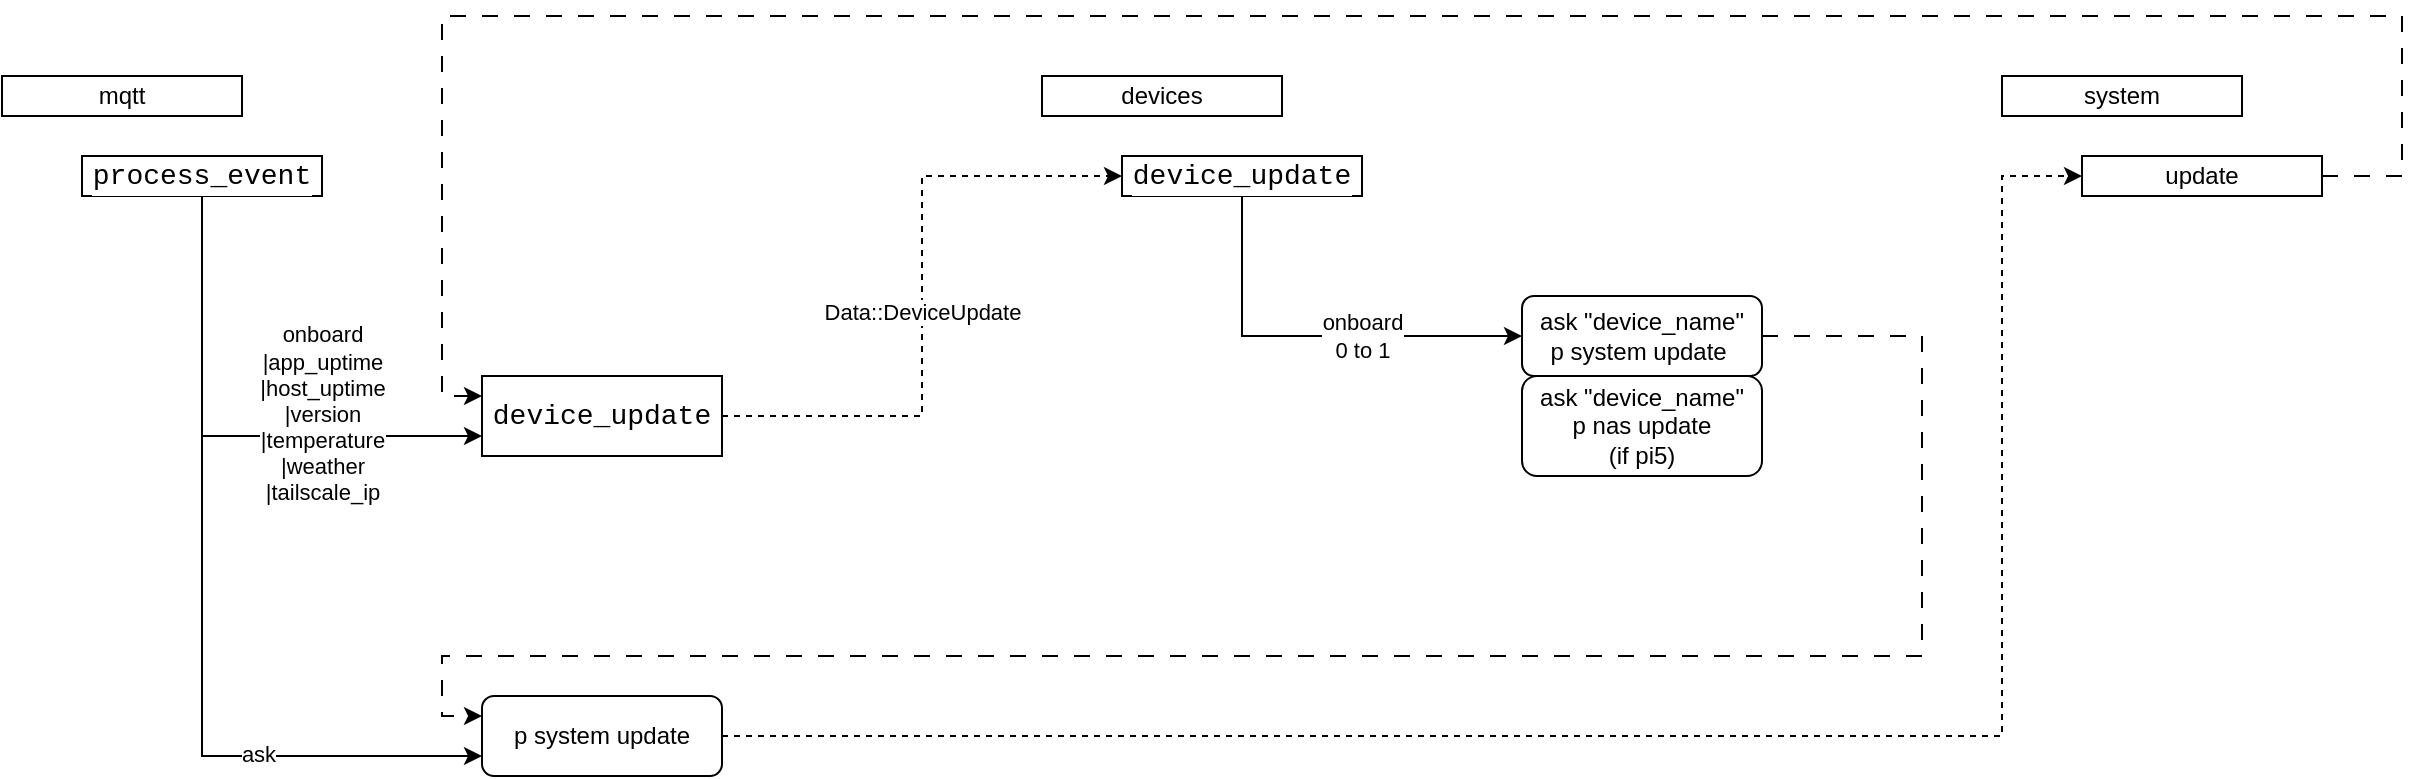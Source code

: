 <mxfile version="26.0.12">
  <diagram name="Page-1" id="WN7ggcJXkTwT63_s0bg3">
    <mxGraphModel dx="1564" dy="1040" grid="1" gridSize="10" guides="1" tooltips="1" connect="1" arrows="1" fold="1" page="1" pageScale="1" pageWidth="850" pageHeight="1100" math="0" shadow="0">
      <root>
        <mxCell id="0" />
        <mxCell id="1" parent="0" />
        <mxCell id="TkMFkF6Ef02vG6fguBbQ-1" value="mqtt" style="rounded=0;whiteSpace=wrap;html=1;" vertex="1" parent="1">
          <mxGeometry x="80" y="190" width="120" height="20" as="geometry" />
        </mxCell>
        <mxCell id="TkMFkF6Ef02vG6fguBbQ-5" style="edgeStyle=orthogonalEdgeStyle;rounded=0;orthogonalLoop=1;jettySize=auto;html=1;entryX=0;entryY=0.75;entryDx=0;entryDy=0;exitX=0.5;exitY=1;exitDx=0;exitDy=0;" edge="1" parent="1" source="TkMFkF6Ef02vG6fguBbQ-2" target="TkMFkF6Ef02vG6fguBbQ-4">
          <mxGeometry relative="1" as="geometry" />
        </mxCell>
        <mxCell id="TkMFkF6Ef02vG6fguBbQ-21" value="onboard&lt;div&gt;|app_uptime&lt;/div&gt;&lt;div&gt;|host_uptime&lt;div&gt;|version&lt;/div&gt;&lt;div&gt;|temperature&lt;/div&gt;&lt;div&gt;|weather&lt;div&gt;|tailscale_ip&lt;/div&gt;&lt;/div&gt;&lt;/div&gt;" style="edgeLabel;html=1;align=center;verticalAlign=middle;resizable=0;points=[];" vertex="1" connectable="0" parent="TkMFkF6Ef02vG6fguBbQ-5">
          <mxGeometry x="-0.175" y="1" relative="1" as="geometry">
            <mxPoint x="59" y="1" as="offset" />
          </mxGeometry>
        </mxCell>
        <mxCell id="TkMFkF6Ef02vG6fguBbQ-33" style="edgeStyle=orthogonalEdgeStyle;rounded=0;orthogonalLoop=1;jettySize=auto;html=1;entryX=0;entryY=0.75;entryDx=0;entryDy=0;exitX=0.5;exitY=1;exitDx=0;exitDy=0;" edge="1" parent="1" source="TkMFkF6Ef02vG6fguBbQ-2" target="TkMFkF6Ef02vG6fguBbQ-32">
          <mxGeometry relative="1" as="geometry" />
        </mxCell>
        <mxCell id="TkMFkF6Ef02vG6fguBbQ-34" value="ask" style="edgeLabel;html=1;align=center;verticalAlign=middle;resizable=0;points=[];" vertex="1" connectable="0" parent="TkMFkF6Ef02vG6fguBbQ-33">
          <mxGeometry x="0.464" y="1" relative="1" as="geometry">
            <mxPoint as="offset" />
          </mxGeometry>
        </mxCell>
        <mxCell id="TkMFkF6Ef02vG6fguBbQ-2" value="&lt;div style=&quot;background-color: rgb(255, 255, 255); font-family: &amp;quot;Fira Code&amp;quot;, Consolas, &amp;quot;Microsoft Yahei&amp;quot;, Consolas, &amp;quot;Courier New&amp;quot;, monospace; font-size: 14px; line-height: 19px; white-space: pre;&quot;&gt;process_event&lt;/div&gt;" style="rounded=0;whiteSpace=wrap;html=1;" vertex="1" parent="1">
          <mxGeometry x="120" y="230" width="120" height="20" as="geometry" />
        </mxCell>
        <mxCell id="TkMFkF6Ef02vG6fguBbQ-25" style="edgeStyle=orthogonalEdgeStyle;rounded=0;orthogonalLoop=1;jettySize=auto;html=1;entryX=0;entryY=0.5;entryDx=0;entryDy=0;dashed=1;" edge="1" parent="1" source="TkMFkF6Ef02vG6fguBbQ-4" target="TkMFkF6Ef02vG6fguBbQ-24">
          <mxGeometry relative="1" as="geometry" />
        </mxCell>
        <mxCell id="TkMFkF6Ef02vG6fguBbQ-26" value="Data::DeviceUpdate" style="edgeLabel;html=1;align=center;verticalAlign=middle;resizable=0;points=[];" vertex="1" connectable="0" parent="TkMFkF6Ef02vG6fguBbQ-25">
          <mxGeometry x="-0.051" relative="1" as="geometry">
            <mxPoint as="offset" />
          </mxGeometry>
        </mxCell>
        <mxCell id="TkMFkF6Ef02vG6fguBbQ-4" value="&lt;div style=&quot;background-color: rgb(255, 255, 255); font-family: &amp;quot;Fira Code&amp;quot;, Consolas, &amp;quot;Microsoft Yahei&amp;quot;, Consolas, &amp;quot;Courier New&amp;quot;, monospace; font-size: 14px; line-height: 19px; white-space: pre;&quot;&gt;&lt;div style=&quot;line-height: 19px;&quot;&gt;device_update&lt;/div&gt;&lt;/div&gt;" style="rounded=0;whiteSpace=wrap;html=1;" vertex="1" parent="1">
          <mxGeometry x="320" y="340" width="120" height="40" as="geometry" />
        </mxCell>
        <mxCell id="TkMFkF6Ef02vG6fguBbQ-23" value="devices" style="rounded=0;whiteSpace=wrap;html=1;" vertex="1" parent="1">
          <mxGeometry x="600" y="190" width="120" height="20" as="geometry" />
        </mxCell>
        <mxCell id="TkMFkF6Ef02vG6fguBbQ-29" style="edgeStyle=orthogonalEdgeStyle;rounded=0;orthogonalLoop=1;jettySize=auto;html=1;entryX=0;entryY=0.5;entryDx=0;entryDy=0;exitX=0.5;exitY=1;exitDx=0;exitDy=0;" edge="1" parent="1" source="TkMFkF6Ef02vG6fguBbQ-24" target="TkMFkF6Ef02vG6fguBbQ-28">
          <mxGeometry relative="1" as="geometry" />
        </mxCell>
        <mxCell id="TkMFkF6Ef02vG6fguBbQ-30" value="onboard&lt;div&gt;0 to 1&lt;/div&gt;" style="edgeLabel;html=1;align=center;verticalAlign=middle;resizable=0;points=[];" vertex="1" connectable="0" parent="TkMFkF6Ef02vG6fguBbQ-29">
          <mxGeometry x="0.015" y="-1" relative="1" as="geometry">
            <mxPoint x="23" y="-1" as="offset" />
          </mxGeometry>
        </mxCell>
        <mxCell id="TkMFkF6Ef02vG6fguBbQ-24" value="&lt;div style=&quot;background-color: rgb(255, 255, 255); font-family: &amp;quot;Fira Code&amp;quot;, Consolas, &amp;quot;Microsoft Yahei&amp;quot;, Consolas, &amp;quot;Courier New&amp;quot;, monospace; font-size: 14px; line-height: 19px; white-space: pre;&quot;&gt;&lt;div style=&quot;line-height: 19px;&quot;&gt;device_update&lt;/div&gt;&lt;/div&gt;" style="rounded=0;whiteSpace=wrap;html=1;" vertex="1" parent="1">
          <mxGeometry x="640" y="230" width="120" height="20" as="geometry" />
        </mxCell>
        <mxCell id="TkMFkF6Ef02vG6fguBbQ-28" value="ask &quot;device_name&quot;&lt;div&gt;p system update&amp;nbsp;&lt;/div&gt;" style="rounded=1;whiteSpace=wrap;html=1;" vertex="1" parent="1">
          <mxGeometry x="840" y="300" width="120" height="40" as="geometry" />
        </mxCell>
        <mxCell id="TkMFkF6Ef02vG6fguBbQ-39" style="edgeStyle=orthogonalEdgeStyle;rounded=0;orthogonalLoop=1;jettySize=auto;html=1;entryX=0;entryY=0.5;entryDx=0;entryDy=0;dashed=1;exitX=1;exitY=0.5;exitDx=0;exitDy=0;" edge="1" parent="1" source="TkMFkF6Ef02vG6fguBbQ-32" target="TkMFkF6Ef02vG6fguBbQ-38">
          <mxGeometry relative="1" as="geometry">
            <Array as="points">
              <mxPoint x="1080" y="520" />
              <mxPoint x="1080" y="240" />
            </Array>
          </mxGeometry>
        </mxCell>
        <mxCell id="TkMFkF6Ef02vG6fguBbQ-32" value="p system update" style="rounded=1;whiteSpace=wrap;html=1;" vertex="1" parent="1">
          <mxGeometry x="320" y="500" width="120" height="40" as="geometry" />
        </mxCell>
        <mxCell id="TkMFkF6Ef02vG6fguBbQ-35" style="edgeStyle=orthogonalEdgeStyle;rounded=0;orthogonalLoop=1;jettySize=auto;html=1;entryX=0;entryY=0.25;entryDx=0;entryDy=0;dashed=1;exitX=1;exitY=0.5;exitDx=0;exitDy=0;dashPattern=8 8;" edge="1" parent="1" source="TkMFkF6Ef02vG6fguBbQ-28" target="TkMFkF6Ef02vG6fguBbQ-32">
          <mxGeometry relative="1" as="geometry">
            <mxPoint x="490" y="370" as="sourcePoint" />
            <mxPoint x="650" y="250" as="targetPoint" />
            <Array as="points">
              <mxPoint x="1040" y="320" />
              <mxPoint x="1040" y="480" />
              <mxPoint x="300" y="480" />
              <mxPoint x="300" y="510" />
            </Array>
          </mxGeometry>
        </mxCell>
        <mxCell id="TkMFkF6Ef02vG6fguBbQ-37" value="system" style="rounded=0;whiteSpace=wrap;html=1;" vertex="1" parent="1">
          <mxGeometry x="1080" y="190" width="120" height="20" as="geometry" />
        </mxCell>
        <mxCell id="TkMFkF6Ef02vG6fguBbQ-38" value="update" style="rounded=0;whiteSpace=wrap;html=1;" vertex="1" parent="1">
          <mxGeometry x="1120" y="230" width="120" height="20" as="geometry" />
        </mxCell>
        <mxCell id="TkMFkF6Ef02vG6fguBbQ-40" style="edgeStyle=orthogonalEdgeStyle;rounded=0;orthogonalLoop=1;jettySize=auto;html=1;entryX=0;entryY=0.25;entryDx=0;entryDy=0;dashed=1;exitX=1;exitY=0.5;exitDx=0;exitDy=0;dashPattern=8 8;" edge="1" parent="1" source="TkMFkF6Ef02vG6fguBbQ-38" target="TkMFkF6Ef02vG6fguBbQ-4">
          <mxGeometry relative="1" as="geometry">
            <mxPoint x="490" y="450" as="sourcePoint" />
            <mxPoint x="1130" y="250" as="targetPoint" />
            <Array as="points">
              <mxPoint x="1280" y="240" />
              <mxPoint x="1280" y="160" />
              <mxPoint x="300" y="160" />
              <mxPoint x="300" y="350" />
            </Array>
          </mxGeometry>
        </mxCell>
        <mxCell id="TkMFkF6Ef02vG6fguBbQ-41" value="ask &quot;device_name&quot;&lt;div&gt;p nas update&lt;/div&gt;&lt;div&gt;(if pi5)&lt;/div&gt;" style="rounded=1;whiteSpace=wrap;html=1;" vertex="1" parent="1">
          <mxGeometry x="840" y="340" width="120" height="50" as="geometry" />
        </mxCell>
      </root>
    </mxGraphModel>
  </diagram>
</mxfile>
